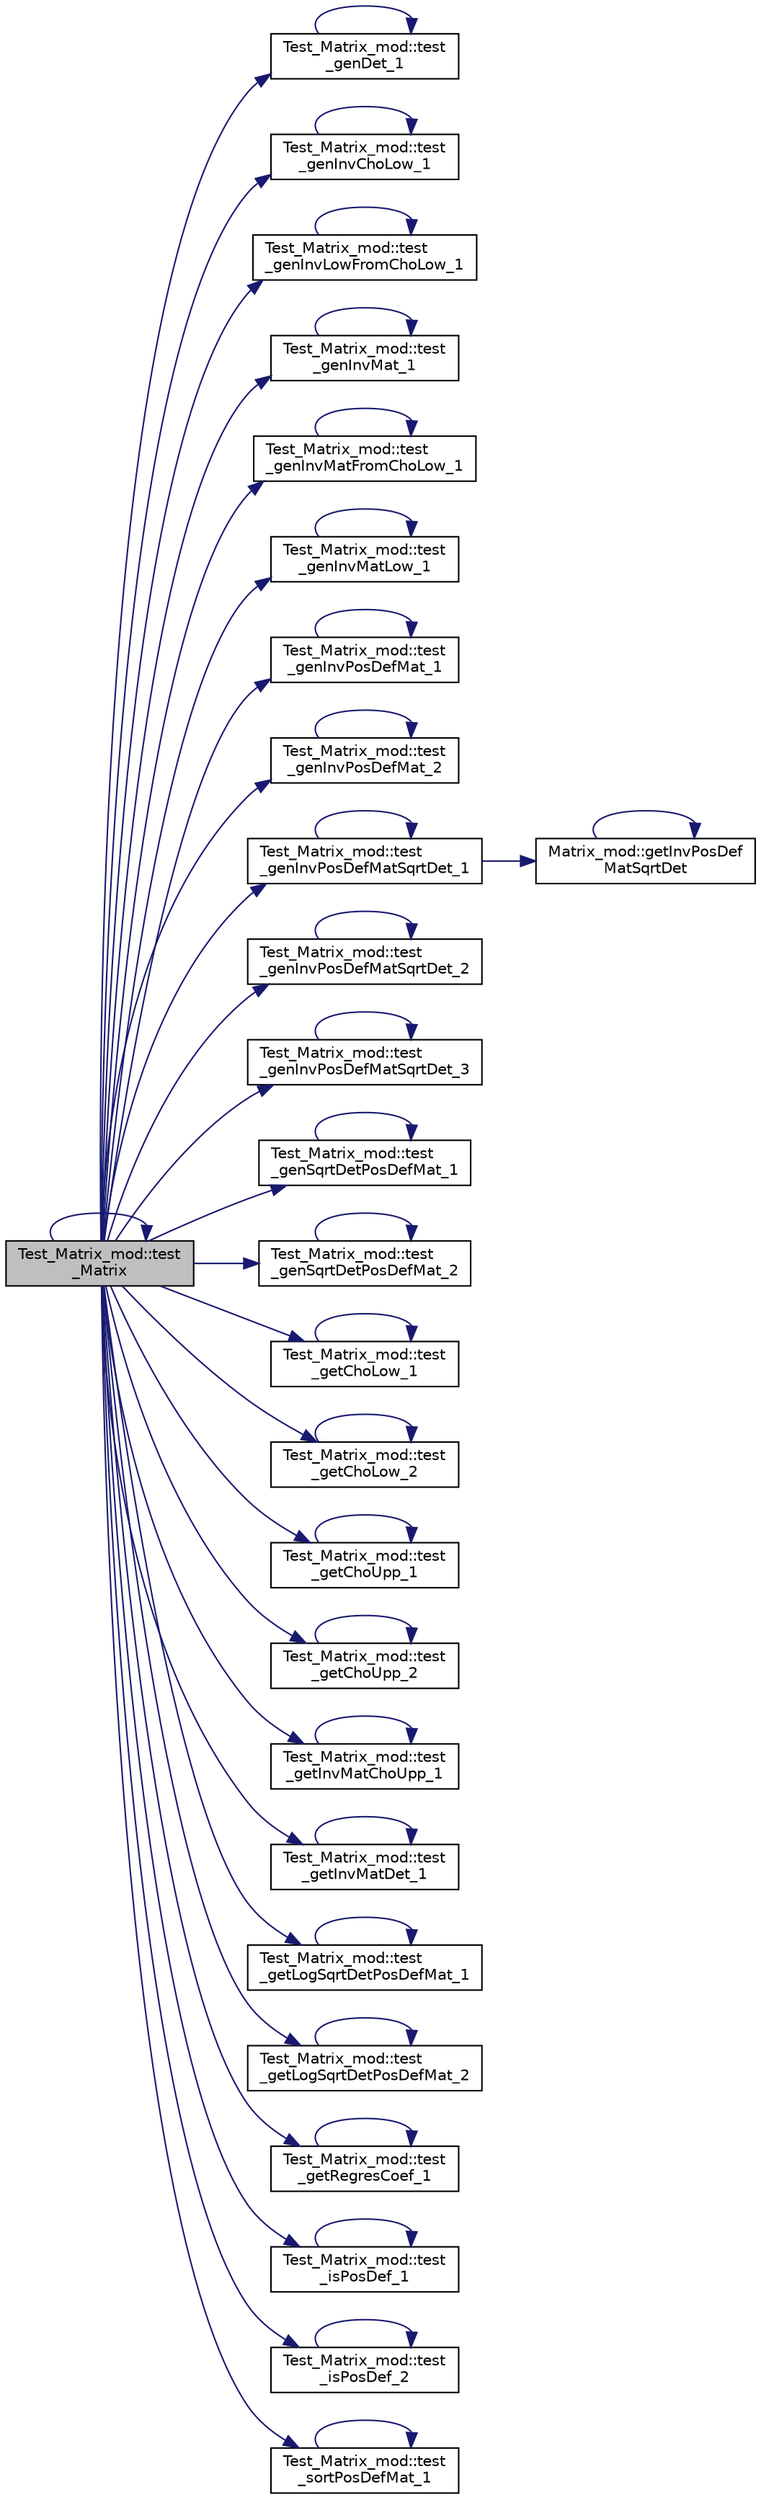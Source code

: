 digraph "Test_Matrix_mod::test_Matrix"
{
 // LATEX_PDF_SIZE
  edge [fontname="Helvetica",fontsize="10",labelfontname="Helvetica",labelfontsize="10"];
  node [fontname="Helvetica",fontsize="10",shape=record];
  rankdir="LR";
  Node1 [label="Test_Matrix_mod::test\l_Matrix",height=0.2,width=0.4,color="black", fillcolor="grey75", style="filled", fontcolor="black",tooltip=" "];
  Node1 -> Node2 [color="midnightblue",fontsize="10",style="solid",fontname="Helvetica"];
  Node2 [label="Test_Matrix_mod::test\l_genDet_1",height=0.2,width=0.4,color="black", fillcolor="white", style="filled",URL="$namespaceTest__Matrix__mod.html#ac8452b1dc4af243e9b5a26573eb2d851",tooltip=" "];
  Node2 -> Node2 [color="midnightblue",fontsize="10",style="solid",fontname="Helvetica"];
  Node1 -> Node3 [color="midnightblue",fontsize="10",style="solid",fontname="Helvetica"];
  Node3 [label="Test_Matrix_mod::test\l_genInvChoLow_1",height=0.2,width=0.4,color="black", fillcolor="white", style="filled",URL="$namespaceTest__Matrix__mod.html#ac79825b9300385b126834817448bb01b",tooltip=" "];
  Node3 -> Node3 [color="midnightblue",fontsize="10",style="solid",fontname="Helvetica"];
  Node1 -> Node4 [color="midnightblue",fontsize="10",style="solid",fontname="Helvetica"];
  Node4 [label="Test_Matrix_mod::test\l_genInvLowFromChoLow_1",height=0.2,width=0.4,color="black", fillcolor="white", style="filled",URL="$namespaceTest__Matrix__mod.html#a5b7a9750dcbe94722c2c77a05f4eae28",tooltip=" "];
  Node4 -> Node4 [color="midnightblue",fontsize="10",style="solid",fontname="Helvetica"];
  Node1 -> Node5 [color="midnightblue",fontsize="10",style="solid",fontname="Helvetica"];
  Node5 [label="Test_Matrix_mod::test\l_genInvMat_1",height=0.2,width=0.4,color="black", fillcolor="white", style="filled",URL="$namespaceTest__Matrix__mod.html#ad51f1f5c41a3ca6631a0f5f8dcea191e",tooltip=" "];
  Node5 -> Node5 [color="midnightblue",fontsize="10",style="solid",fontname="Helvetica"];
  Node1 -> Node6 [color="midnightblue",fontsize="10",style="solid",fontname="Helvetica"];
  Node6 [label="Test_Matrix_mod::test\l_genInvMatFromChoLow_1",height=0.2,width=0.4,color="black", fillcolor="white", style="filled",URL="$namespaceTest__Matrix__mod.html#a1e05b3c629e6bc771eea25ccb124243f",tooltip=" "];
  Node6 -> Node6 [color="midnightblue",fontsize="10",style="solid",fontname="Helvetica"];
  Node1 -> Node7 [color="midnightblue",fontsize="10",style="solid",fontname="Helvetica"];
  Node7 [label="Test_Matrix_mod::test\l_genInvMatLow_1",height=0.2,width=0.4,color="black", fillcolor="white", style="filled",URL="$namespaceTest__Matrix__mod.html#ae8508b9b81229d20aff4bf5cf2483826",tooltip=" "];
  Node7 -> Node7 [color="midnightblue",fontsize="10",style="solid",fontname="Helvetica"];
  Node1 -> Node8 [color="midnightblue",fontsize="10",style="solid",fontname="Helvetica"];
  Node8 [label="Test_Matrix_mod::test\l_genInvPosDefMat_1",height=0.2,width=0.4,color="black", fillcolor="white", style="filled",URL="$namespaceTest__Matrix__mod.html#a52050e6d7138fc8e783d442e355fdea1",tooltip=" "];
  Node8 -> Node8 [color="midnightblue",fontsize="10",style="solid",fontname="Helvetica"];
  Node1 -> Node9 [color="midnightblue",fontsize="10",style="solid",fontname="Helvetica"];
  Node9 [label="Test_Matrix_mod::test\l_genInvPosDefMat_2",height=0.2,width=0.4,color="black", fillcolor="white", style="filled",URL="$namespaceTest__Matrix__mod.html#a12c633fc7d3e8189f1b51a9131694547",tooltip="The first element of MatInvMat must be set to a negative value, if the input matrix is non-positive-d..."];
  Node9 -> Node9 [color="midnightblue",fontsize="10",style="solid",fontname="Helvetica"];
  Node1 -> Node10 [color="midnightblue",fontsize="10",style="solid",fontname="Helvetica"];
  Node10 [label="Test_Matrix_mod::test\l_genInvPosDefMatSqrtDet_1",height=0.2,width=0.4,color="black", fillcolor="white", style="filled",URL="$namespaceTest__Matrix__mod.html#a4fe010b4d1d2dc39b92762f57392af62",tooltip=" "];
  Node10 -> Node11 [color="midnightblue",fontsize="10",style="solid",fontname="Helvetica"];
  Node11 [label="Matrix_mod::getInvPosDef\lMatSqrtDet",height=0.2,width=0.4,color="black", fillcolor="white", style="filled",URL="$namespaceMatrix__mod.html#aa08a21e9b35cd8a96d4442b300d3d993",tooltip="Return the inverse matrix of a symmetric-positive-definite input matrix, which is given in the upper ..."];
  Node11 -> Node11 [color="midnightblue",fontsize="10",style="solid",fontname="Helvetica"];
  Node10 -> Node10 [color="midnightblue",fontsize="10",style="solid",fontname="Helvetica"];
  Node1 -> Node12 [color="midnightblue",fontsize="10",style="solid",fontname="Helvetica"];
  Node12 [label="Test_Matrix_mod::test\l_genInvPosDefMatSqrtDet_2",height=0.2,width=0.4,color="black", fillcolor="white", style="filled",URL="$namespaceTest__Matrix__mod.html#aa278a5d94dd97fcc380e943ba3ff700a",tooltip="The output sqrtDetInvPosDefMat must be set to a negative value, if the input matrix is non-positive-d..."];
  Node12 -> Node12 [color="midnightblue",fontsize="10",style="solid",fontname="Helvetica"];
  Node1 -> Node13 [color="midnightblue",fontsize="10",style="solid",fontname="Helvetica"];
  Node13 [label="Test_Matrix_mod::test\l_genInvPosDefMatSqrtDet_3",height=0.2,width=0.4,color="black", fillcolor="white", style="filled",URL="$namespaceTest__Matrix__mod.html#a858818ddbdb47be00395d2261c108b4b",tooltip="Test with an 1-dimensional input matrix."];
  Node13 -> Node13 [color="midnightblue",fontsize="10",style="solid",fontname="Helvetica"];
  Node1 -> Node14 [color="midnightblue",fontsize="10",style="solid",fontname="Helvetica"];
  Node14 [label="Test_Matrix_mod::test\l_genSqrtDetPosDefMat_1",height=0.2,width=0.4,color="black", fillcolor="white", style="filled",URL="$namespaceTest__Matrix__mod.html#aaa89c9d3a00441aa5a5ed5c41f31229a",tooltip=" "];
  Node14 -> Node14 [color="midnightblue",fontsize="10",style="solid",fontname="Helvetica"];
  Node1 -> Node15 [color="midnightblue",fontsize="10",style="solid",fontname="Helvetica"];
  Node15 [label="Test_Matrix_mod::test\l_genSqrtDetPosDefMat_2",height=0.2,width=0.4,color="black", fillcolor="white", style="filled",URL="$namespaceTest__Matrix__mod.html#a0445bf990057132916b4977fd8389c1e",tooltip="The output sqrtDetPosDefMat must be set to a negative value, if the input matrix is non-positive-defi..."];
  Node15 -> Node15 [color="midnightblue",fontsize="10",style="solid",fontname="Helvetica"];
  Node1 -> Node16 [color="midnightblue",fontsize="10",style="solid",fontname="Helvetica"];
  Node16 [label="Test_Matrix_mod::test\l_getChoLow_1",height=0.2,width=0.4,color="black", fillcolor="white", style="filled",URL="$namespaceTest__Matrix__mod.html#abc9bbcb21d81101231510a58c0d481da",tooltip=" "];
  Node16 -> Node16 [color="midnightblue",fontsize="10",style="solid",fontname="Helvetica"];
  Node1 -> Node17 [color="midnightblue",fontsize="10",style="solid",fontname="Helvetica"];
  Node17 [label="Test_Matrix_mod::test\l_getChoLow_2",height=0.2,width=0.4,color="black", fillcolor="white", style="filled",URL="$namespaceTest__Matrix__mod.html#a42de543a046326ed624adb17e823ca18",tooltip="The first element of ChoDia must be set to a negative value, if the input matrix is non-positive-defi..."];
  Node17 -> Node17 [color="midnightblue",fontsize="10",style="solid",fontname="Helvetica"];
  Node1 -> Node18 [color="midnightblue",fontsize="10",style="solid",fontname="Helvetica"];
  Node18 [label="Test_Matrix_mod::test\l_getChoUpp_1",height=0.2,width=0.4,color="black", fillcolor="white", style="filled",URL="$namespaceTest__Matrix__mod.html#a6176b7508a8f1a884fd95fb3831f5f8d",tooltip=" "];
  Node18 -> Node18 [color="midnightblue",fontsize="10",style="solid",fontname="Helvetica"];
  Node1 -> Node19 [color="midnightblue",fontsize="10",style="solid",fontname="Helvetica"];
  Node19 [label="Test_Matrix_mod::test\l_getChoUpp_2",height=0.2,width=0.4,color="black", fillcolor="white", style="filled",URL="$namespaceTest__Matrix__mod.html#a4fc2dab3f13525bfc9edb75205e7d683",tooltip=" "];
  Node19 -> Node19 [color="midnightblue",fontsize="10",style="solid",fontname="Helvetica"];
  Node1 -> Node20 [color="midnightblue",fontsize="10",style="solid",fontname="Helvetica"];
  Node20 [label="Test_Matrix_mod::test\l_getInvMatChoUpp_1",height=0.2,width=0.4,color="black", fillcolor="white", style="filled",URL="$namespaceTest__Matrix__mod.html#ad02c7799964faf3e385caa8bf63bc555",tooltip=" "];
  Node20 -> Node20 [color="midnightblue",fontsize="10",style="solid",fontname="Helvetica"];
  Node1 -> Node21 [color="midnightblue",fontsize="10",style="solid",fontname="Helvetica"];
  Node21 [label="Test_Matrix_mod::test\l_getInvMatDet_1",height=0.2,width=0.4,color="black", fillcolor="white", style="filled",URL="$namespaceTest__Matrix__mod.html#a0ad1fef4fb83d306de8415e03912fdff",tooltip=" "];
  Node21 -> Node21 [color="midnightblue",fontsize="10",style="solid",fontname="Helvetica"];
  Node1 -> Node22 [color="midnightblue",fontsize="10",style="solid",fontname="Helvetica"];
  Node22 [label="Test_Matrix_mod::test\l_getLogSqrtDetPosDefMat_1",height=0.2,width=0.4,color="black", fillcolor="white", style="filled",URL="$namespaceTest__Matrix__mod.html#a2c3ad286f5597c00c5932bd158dfaa8d",tooltip=" "];
  Node22 -> Node22 [color="midnightblue",fontsize="10",style="solid",fontname="Helvetica"];
  Node1 -> Node23 [color="midnightblue",fontsize="10",style="solid",fontname="Helvetica"];
  Node23 [label="Test_Matrix_mod::test\l_getLogSqrtDetPosDefMat_2",height=0.2,width=0.4,color="black", fillcolor="white", style="filled",URL="$namespaceTest__Matrix__mod.html#a4fc8b52f9df746b3d9c7ce4bd57446da",tooltip=" "];
  Node23 -> Node23 [color="midnightblue",fontsize="10",style="solid",fontname="Helvetica"];
  Node1 -> Node24 [color="midnightblue",fontsize="10",style="solid",fontname="Helvetica"];
  Node24 [label="Test_Matrix_mod::test\l_getRegresCoef_1",height=0.2,width=0.4,color="black", fillcolor="white", style="filled",URL="$namespaceTest__Matrix__mod.html#a57c221d79b9d4f41bd55cb2a9631ca1e",tooltip=" "];
  Node24 -> Node24 [color="midnightblue",fontsize="10",style="solid",fontname="Helvetica"];
  Node1 -> Node25 [color="midnightblue",fontsize="10",style="solid",fontname="Helvetica"];
  Node25 [label="Test_Matrix_mod::test\l_isPosDef_1",height=0.2,width=0.4,color="black", fillcolor="white", style="filled",URL="$namespaceTest__Matrix__mod.html#a9e2b8ea2c9f4e750f756fbd12dcf5d1f",tooltip=" "];
  Node25 -> Node25 [color="midnightblue",fontsize="10",style="solid",fontname="Helvetica"];
  Node1 -> Node26 [color="midnightblue",fontsize="10",style="solid",fontname="Helvetica"];
  Node26 [label="Test_Matrix_mod::test\l_isPosDef_2",height=0.2,width=0.4,color="black", fillcolor="white", style="filled",URL="$namespaceTest__Matrix__mod.html#a054ef6cfca969de248debc9d58b09804",tooltip=" "];
  Node26 -> Node26 [color="midnightblue",fontsize="10",style="solid",fontname="Helvetica"];
  Node1 -> Node1 [color="midnightblue",fontsize="10",style="solid",fontname="Helvetica"];
  Node1 -> Node27 [color="midnightblue",fontsize="10",style="solid",fontname="Helvetica"];
  Node27 [label="Test_Matrix_mod::test\l_sortPosDefMat_1",height=0.2,width=0.4,color="black", fillcolor="white", style="filled",URL="$namespaceTest__Matrix__mod.html#a30a06148d63f315596f7dcfe6ef16b80",tooltip=" "];
  Node27 -> Node27 [color="midnightblue",fontsize="10",style="solid",fontname="Helvetica"];
}
